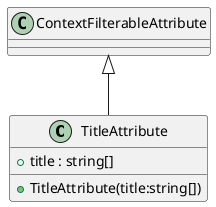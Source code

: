 @startuml
class TitleAttribute {
    + title : string[]
    + TitleAttribute(title:string[])
}
ContextFilterableAttribute <|-- TitleAttribute
@enduml
